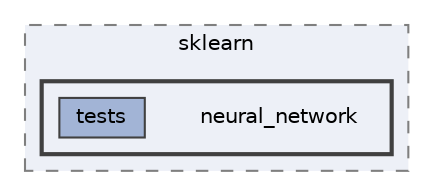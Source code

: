 digraph "/home/jam/Research/IRES-2025/dev/src/llm-scripts/testing/hypothesis-testing/hyp-env/lib/python3.12/site-packages/sklearn/neural_network"
{
 // LATEX_PDF_SIZE
  bgcolor="transparent";
  edge [fontname=Helvetica,fontsize=10,labelfontname=Helvetica,labelfontsize=10];
  node [fontname=Helvetica,fontsize=10,shape=box,height=0.2,width=0.4];
  compound=true
  subgraph clusterdir_95412a8f6746b9685e089ed9447bfec4 {
    graph [ bgcolor="#edf0f7", pencolor="grey50", label="sklearn", fontname=Helvetica,fontsize=10 style="filled,dashed", URL="dir_95412a8f6746b9685e089ed9447bfec4.html",tooltip=""]
  subgraph clusterdir_86f16965b563241dacc4d3d18028b86f {
    graph [ bgcolor="#edf0f7", pencolor="grey25", label="", fontname=Helvetica,fontsize=10 style="filled,bold", URL="dir_86f16965b563241dacc4d3d18028b86f.html",tooltip=""]
    dir_86f16965b563241dacc4d3d18028b86f [shape=plaintext, label="neural_network"];
  dir_7be85fe04dc78a0198399d14602e6263 [label="tests", fillcolor="#a2b4d6", color="grey25", style="filled", URL="dir_7be85fe04dc78a0198399d14602e6263.html",tooltip=""];
  }
  }
}
